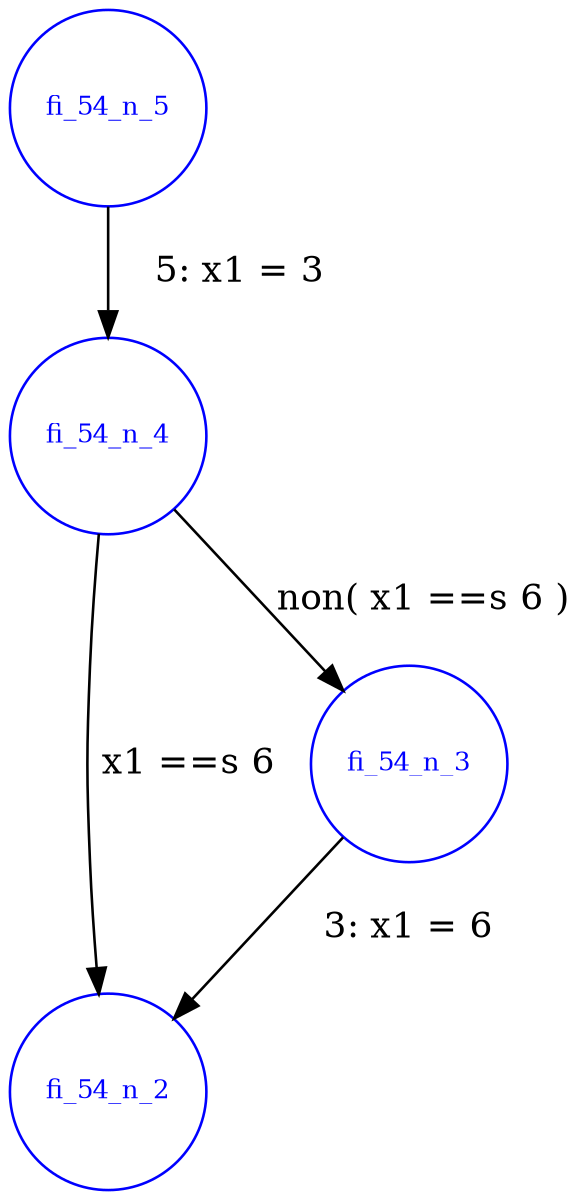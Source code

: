 digraph cfg{
size="8,8!"
 node [shape=circle, fontsize=10, peripheries=1, color=blue, fontcolor=blue] ; 
edge [dir=one, color=black, style=filled,fontcolor=black, penwidth=1] ;
fi_54_n_5 -> fi_54_n_4 [label="    5:	x1 = 3"]; 
fi_54_n_4 -> fi_54_n_2 [label=" x1 ==s 6 "]; 
fi_54_n_4 -> fi_54_n_3 [label="non( x1 ==s 6 )"]; 
fi_54_n_3 -> fi_54_n_2 [label="    3:	x1 = 6"]; 
node [shape=box, color=purple, fontcolor=purple];

 }
